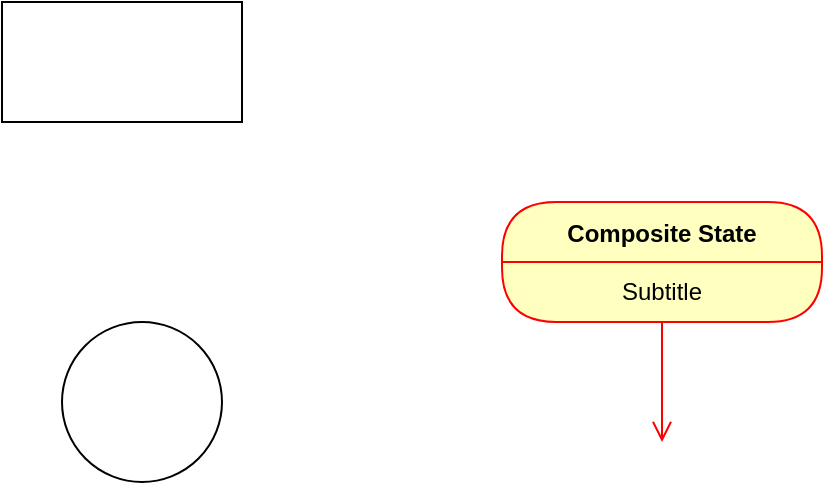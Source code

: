 <mxfile version="24.0.7" type="github">
  <diagram name="第 1 页" id="YsCM56_jmMYGpS2y9caT">
    <mxGraphModel dx="954" dy="558" grid="1" gridSize="10" guides="1" tooltips="1" connect="1" arrows="1" fold="1" page="1" pageScale="1" pageWidth="827" pageHeight="1169" math="0" shadow="0">
      <root>
        <mxCell id="0" />
        <mxCell id="1" parent="0" />
        <mxCell id="i89UqunXMw6kn7OXg9ew-1" value="" style="rounded=0;whiteSpace=wrap;html=1;" parent="1" vertex="1">
          <mxGeometry x="250" y="130" width="120" height="60" as="geometry" />
        </mxCell>
        <mxCell id="i89UqunXMw6kn7OXg9ew-2" value="" style="ellipse;whiteSpace=wrap;html=1;aspect=fixed;" parent="1" vertex="1">
          <mxGeometry x="280" y="290" width="80" height="80" as="geometry" />
        </mxCell>
        <mxCell id="8QvmC52vAgIHkp5p2os_-1" value="Composite State" style="swimlane;fontStyle=1;align=center;verticalAlign=middle;childLayout=stackLayout;horizontal=1;startSize=30;horizontalStack=0;resizeParent=0;resizeLast=1;container=0;fontColor=#000000;collapsible=0;rounded=1;arcSize=30;strokeColor=#ff0000;fillColor=#ffffc0;swimlaneFillColor=#ffffc0;dropTarget=0;" vertex="1" parent="1">
          <mxGeometry x="500" y="230" width="160" height="60" as="geometry" />
        </mxCell>
        <mxCell id="8QvmC52vAgIHkp5p2os_-2" value="Subtitle" style="text;html=1;strokeColor=none;fillColor=none;align=center;verticalAlign=middle;spacingLeft=4;spacingRight=4;whiteSpace=wrap;overflow=hidden;rotatable=0;fontColor=#000000;" vertex="1" parent="8QvmC52vAgIHkp5p2os_-1">
          <mxGeometry y="30" width="160" height="30" as="geometry" />
        </mxCell>
        <mxCell id="8QvmC52vAgIHkp5p2os_-3" value="" style="edgeStyle=orthogonalEdgeStyle;html=1;verticalAlign=bottom;endArrow=open;endSize=8;strokeColor=#ff0000;rounded=0;" edge="1" source="8QvmC52vAgIHkp5p2os_-1" parent="1">
          <mxGeometry relative="1" as="geometry">
            <mxPoint x="580" y="350" as="targetPoint" />
          </mxGeometry>
        </mxCell>
      </root>
    </mxGraphModel>
  </diagram>
</mxfile>
